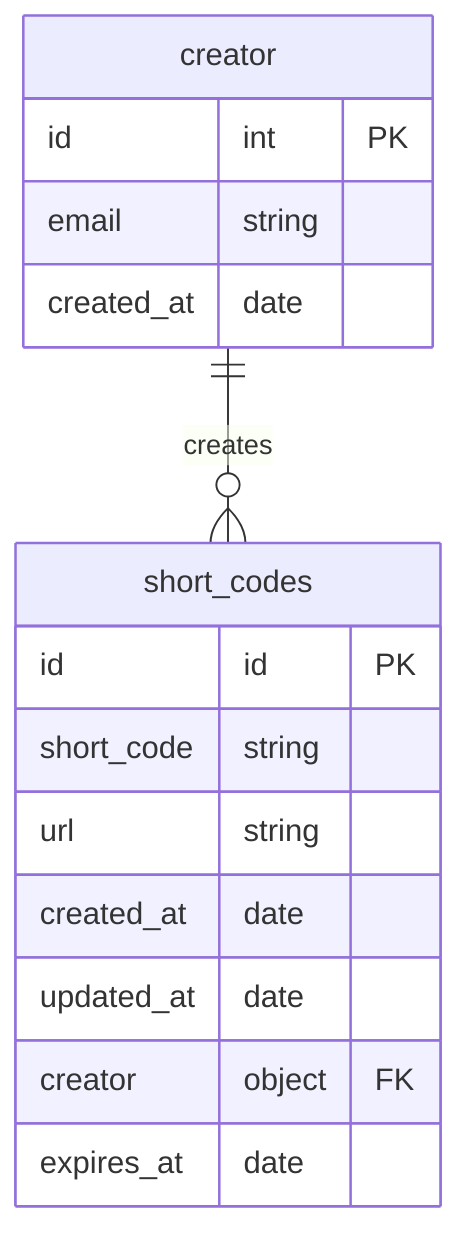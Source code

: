 erDiagram
  creator ||--o{ short_codes: "creates"
  short_codes {
    id id PK
    short_code string
    url string
    created_at date
    updated_at date
    creator object FK
    expires_at date
  }
  creator {
    id int PK
    email string
    created_at date
 }